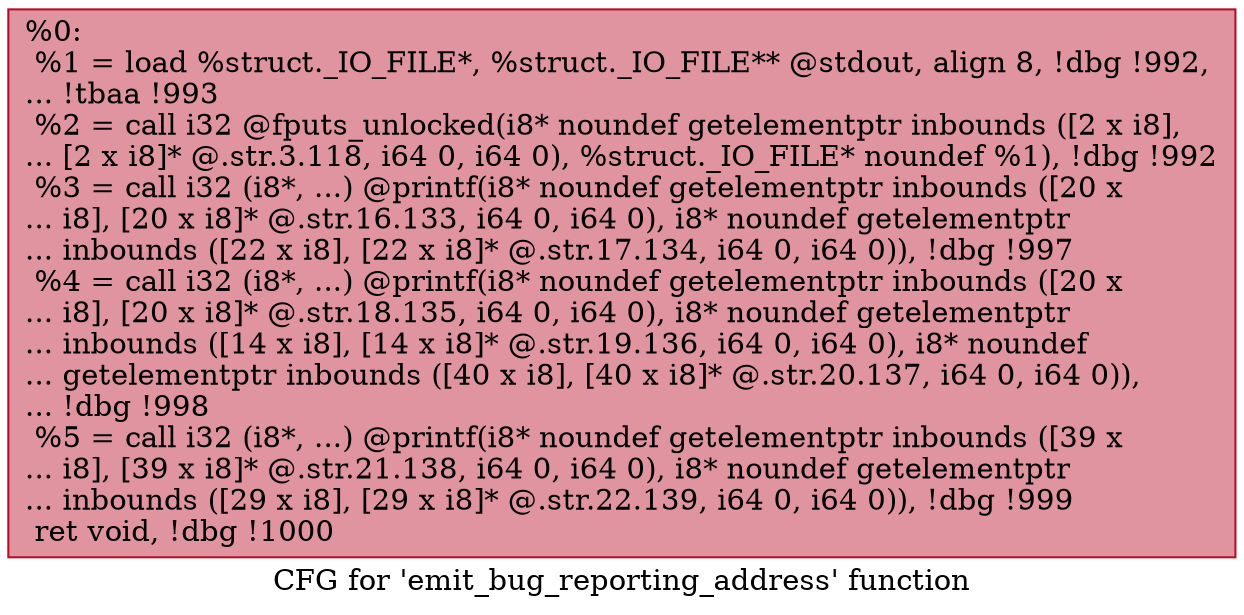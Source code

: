 digraph "CFG for 'emit_bug_reporting_address' function" {
	label="CFG for 'emit_bug_reporting_address' function";

	Node0x12e01d0 [shape=record,color="#b70d28ff", style=filled, fillcolor="#b70d2870",label="{%0:\l  %1 = load %struct._IO_FILE*, %struct._IO_FILE** @stdout, align 8, !dbg !992,\l... !tbaa !993\l  %2 = call i32 @fputs_unlocked(i8* noundef getelementptr inbounds ([2 x i8],\l... [2 x i8]* @.str.3.118, i64 0, i64 0), %struct._IO_FILE* noundef %1), !dbg !992\l  %3 = call i32 (i8*, ...) @printf(i8* noundef getelementptr inbounds ([20 x\l... i8], [20 x i8]* @.str.16.133, i64 0, i64 0), i8* noundef getelementptr\l... inbounds ([22 x i8], [22 x i8]* @.str.17.134, i64 0, i64 0)), !dbg !997\l  %4 = call i32 (i8*, ...) @printf(i8* noundef getelementptr inbounds ([20 x\l... i8], [20 x i8]* @.str.18.135, i64 0, i64 0), i8* noundef getelementptr\l... inbounds ([14 x i8], [14 x i8]* @.str.19.136, i64 0, i64 0), i8* noundef\l... getelementptr inbounds ([40 x i8], [40 x i8]* @.str.20.137, i64 0, i64 0)),\l... !dbg !998\l  %5 = call i32 (i8*, ...) @printf(i8* noundef getelementptr inbounds ([39 x\l... i8], [39 x i8]* @.str.21.138, i64 0, i64 0), i8* noundef getelementptr\l... inbounds ([29 x i8], [29 x i8]* @.str.22.139, i64 0, i64 0)), !dbg !999\l  ret void, !dbg !1000\l}"];
}
